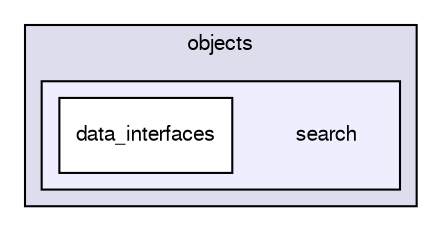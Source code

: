 digraph G {
  bgcolor=transparent;
  compound=true
  node [ fontsize="10", fontname="FreeSans"];
  edge [ labelfontsize="10", labelfontname="FreeSans"];
  subgraph clusterdir_643bf45d45d2a265fb2d3f9365d5fd92 {
    graph [ bgcolor="#ddddee", pencolor="black", label="objects" fontname="FreeSans", fontsize="10", URL="dir_643bf45d45d2a265fb2d3f9365d5fd92.html"]
  subgraph clusterdir_b6b2fd105e37d9dd84b8a8d49a8e39e5 {
    graph [ bgcolor="#eeeeff", pencolor="black", label="" URL="dir_b6b2fd105e37d9dd84b8a8d49a8e39e5.html"];
    dir_b6b2fd105e37d9dd84b8a8d49a8e39e5 [shape=plaintext label="search"];
    dir_87417df22c3ba5ac80db36a7b2f0fae0 [shape=box label="data_interfaces" color="black" fillcolor="white" style="filled" URL="dir_87417df22c3ba5ac80db36a7b2f0fae0.html"];
  }
  }
}
